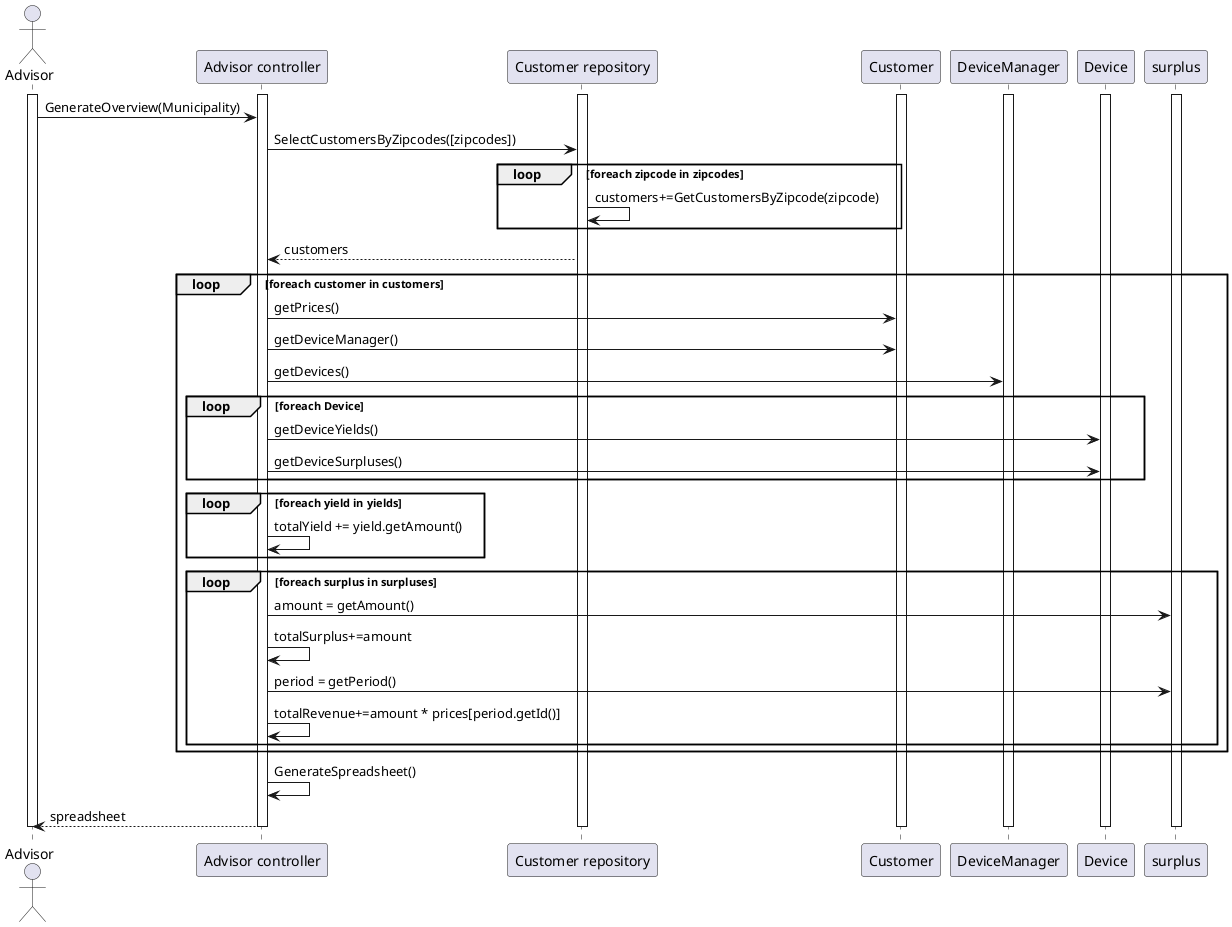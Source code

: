@startuml Generate municipality overview

actor Advisor
hide unlinked
participant "Advisor controller" as AdvisorController
participant "Customer repository" as CustomerRepository

activate Advisor
activate AdvisorController
activate CustomerRepository
activate Customer
activate DeviceManager
activate Device
activate surplus

Advisor -> AdvisorController : GenerateOverview(Municipality)
AdvisorController -> CustomerRepository : SelectCustomersByZipcodes([zipcodes])
loop foreach zipcode in zipcodes
    CustomerRepository -> CustomerRepository : customers+=GetCustomersByZipcode(zipcode)
end loop
CustomerRepository --> AdvisorController : customers
loop foreach customer in customers
    AdvisorController -> Customer : getPrices()
    AdvisorController -> Customer : getDeviceManager()
    AdvisorController -> DeviceManager : getDevices()
    loop foreach Device
        AdvisorController -> Device : getDeviceYields()
        AdvisorController -> Device : getDeviceSurpluses()
    end loop
    loop foreach yield in yields
        AdvisorController -> AdvisorController : totalYield += yield.getAmount()
    end loop
    loop foreach surplus in surpluses
        AdvisorController -> surplus : amount = getAmount()
        AdvisorController -> AdvisorController : totalSurplus+=amount
        AdvisorController -> surplus : period = getPeriod()
        AdvisorController -> AdvisorController : totalRevenue+=amount * prices[period.getId()]
    end loop
end loop
AdvisorController -> AdvisorController : GenerateSpreadsheet()
AdvisorController --> Advisor : spreadsheet
deactivate Advisor
deactivate AdvisorController
deactivate CustomerRepository
deactivate Customer
deactivate DeviceManager
deactivate Device
deactivate surplus

@enduml